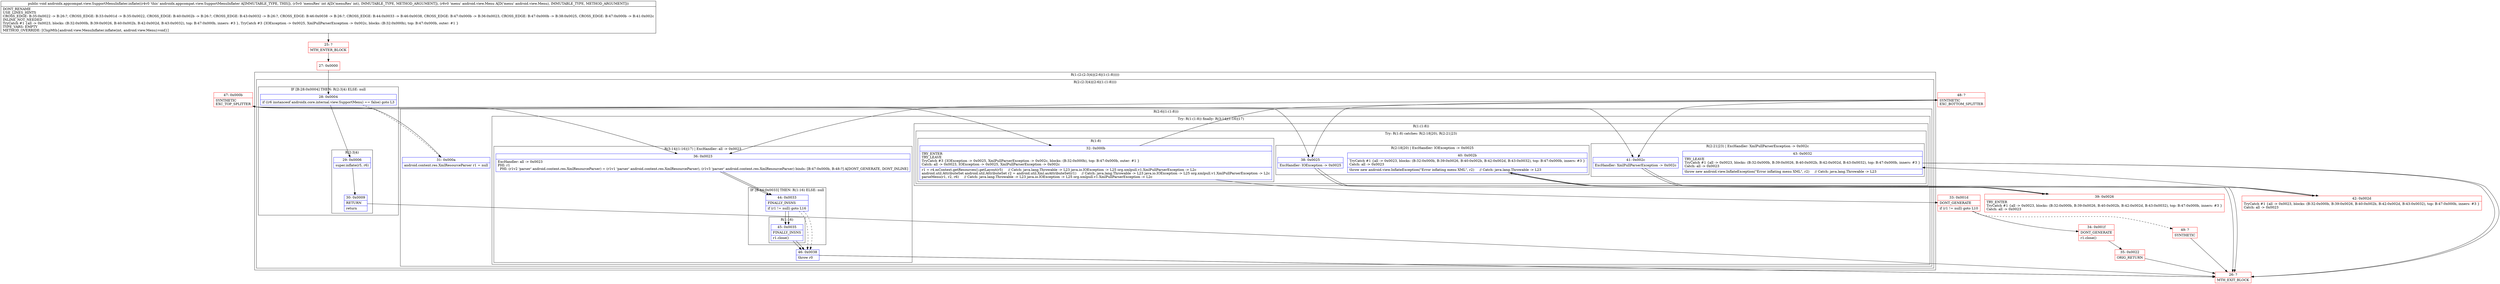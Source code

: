 digraph "CFG forandroidx.appcompat.view.SupportMenuInflater.inflate(ILandroid\/view\/Menu;)V" {
subgraph cluster_Region_1986389117 {
label = "R(1:(2:(2:3|4)|(2:6|(1:(1:8)))))";
node [shape=record,color=blue];
subgraph cluster_Region_326922278 {
label = "R(2:(2:3|4)|(2:6|(1:(1:8))))";
node [shape=record,color=blue];
subgraph cluster_IfRegion_981473093 {
label = "IF [B:28:0x0004] THEN: R(2:3|4) ELSE: null";
node [shape=record,color=blue];
Node_28 [shape=record,label="{28\:\ 0x0004|if ((r6 instanceof androidx.core.internal.view.SupportMenu) == false) goto L3\l}"];
subgraph cluster_Region_707198751 {
label = "R(2:3|4)";
node [shape=record,color=blue];
Node_29 [shape=record,label="{29\:\ 0x0006|super.inflate(r5, r6)\l}"];
Node_30 [shape=record,label="{30\:\ 0x0009|RETURN\l|return\l}"];
}
}
subgraph cluster_Region_147878843 {
label = "R(2:6|(1:(1:8)))";
node [shape=record,color=blue];
Node_31 [shape=record,label="{31\:\ 0x000a|android.content.res.XmlResourceParser r1 = null\l}"];
subgraph cluster_TryCatchRegion_1933160490 {
label = "Try: R(1:(1:8)) finally: R(3:14|(1:16)|17)";
node [shape=record,color=blue];
subgraph cluster_Region_53740331 {
label = "R(1:(1:8))";
node [shape=record,color=blue];
subgraph cluster_TryCatchRegion_968103479 {
label = "Try: R(1:8) catches: R(2:18|20), R(2:21|23)";
node [shape=record,color=blue];
subgraph cluster_Region_1933910989 {
label = "R(1:8)";
node [shape=record,color=blue];
Node_32 [shape=record,label="{32\:\ 0x000b|TRY_ENTER\lTRY_LEAVE\lTryCatch #3 \{IOException \-\> 0x0025, XmlPullParserException \-\> 0x002c, blocks: (B:32:0x000b), top: B:47:0x000b, outer: #1 \}\lCatch: all \-\> 0x0023, IOException \-\> 0x0025, XmlPullParserException \-\> 0x002c\l|r1 = r4.mContext.getResources().getLayout(r5)     \/\/ Catch: java.lang.Throwable \-\> L23 java.io.IOException \-\> L25 org.xmlpull.v1.XmlPullParserException \-\> L2c\landroid.util.AttributeSet android.util.AttributeSet r2 = android.util.Xml.asAttributeSet(r1)     \/\/ Catch: java.lang.Throwable \-\> L23 java.io.IOException \-\> L25 org.xmlpull.v1.XmlPullParserException \-\> L2c\lparseMenu(r1, r2, r6)     \/\/ Catch: java.lang.Throwable \-\> L23 java.io.IOException \-\> L25 org.xmlpull.v1.XmlPullParserException \-\> L2c\l}"];
}
subgraph cluster_Region_611829785 {
label = "R(2:18|20) | ExcHandler: IOException \-\> 0x0025\l";
node [shape=record,color=blue];
Node_38 [shape=record,label="{38\:\ 0x0025|ExcHandler: IOException \-\> 0x0025\l}"];
Node_40 [shape=record,label="{40\:\ 0x002b|TryCatch #1 \{all \-\> 0x0023, blocks: (B:32:0x000b, B:39:0x0026, B:40:0x002b, B:42:0x002d, B:43:0x0032), top: B:47:0x000b, inners: #3 \}\lCatch: all \-\> 0x0023\l|throw new android.view.InflateException(\"Error inflating menu XML\", r2)     \/\/ Catch: java.lang.Throwable \-\> L23\l}"];
}
subgraph cluster_Region_443651165 {
label = "R(2:21|23) | ExcHandler: XmlPullParserException \-\> 0x002c\l";
node [shape=record,color=blue];
Node_41 [shape=record,label="{41\:\ 0x002c|ExcHandler: XmlPullParserException \-\> 0x002c\l}"];
Node_43 [shape=record,label="{43\:\ 0x0032|TRY_LEAVE\lTryCatch #1 \{all \-\> 0x0023, blocks: (B:32:0x000b, B:39:0x0026, B:40:0x002b, B:42:0x002d, B:43:0x0032), top: B:47:0x000b, inners: #3 \}\lCatch: all \-\> 0x0023\l|throw new android.view.InflateException(\"Error inflating menu XML\", r2)     \/\/ Catch: java.lang.Throwable \-\> L23\l}"];
}
}
}
subgraph cluster_Region_964686179 {
label = "R(3:14|(1:16)|17) | ExcHandler: all \-\> 0x0023\l";
node [shape=record,color=blue];
Node_36 [shape=record,label="{36\:\ 0x0023|ExcHandler: all \-\> 0x0023\lPHI: r1 \l  PHI: (r1v2 'parser' android.content.res.XmlResourceParser) = (r1v1 'parser' android.content.res.XmlResourceParser), (r1v3 'parser' android.content.res.XmlResourceParser) binds: [B:47:0x000b, B:48:?] A[DONT_GENERATE, DONT_INLINE]\l}"];
subgraph cluster_IfRegion_1773293571 {
label = "IF [B:44:0x0033] THEN: R(1:16) ELSE: null";
node [shape=record,color=blue];
Node_44 [shape=record,label="{44\:\ 0x0033|FINALLY_INSNS\l|if (r1 != null) goto L16\l}"];
subgraph cluster_Region_1049636034 {
label = "R(1:16)";
node [shape=record,color=blue];
Node_45 [shape=record,label="{45\:\ 0x0035|FINALLY_INSNS\l|r1.close()\l}"];
}
}
Node_46 [shape=record,label="{46\:\ 0x0038|throw r0\l}"];
}
}
}
}
}
subgraph cluster_Region_443651165 {
label = "R(2:21|23) | ExcHandler: XmlPullParserException \-\> 0x002c\l";
node [shape=record,color=blue];
Node_41 [shape=record,label="{41\:\ 0x002c|ExcHandler: XmlPullParserException \-\> 0x002c\l}"];
Node_43 [shape=record,label="{43\:\ 0x0032|TRY_LEAVE\lTryCatch #1 \{all \-\> 0x0023, blocks: (B:32:0x000b, B:39:0x0026, B:40:0x002b, B:42:0x002d, B:43:0x0032), top: B:47:0x000b, inners: #3 \}\lCatch: all \-\> 0x0023\l|throw new android.view.InflateException(\"Error inflating menu XML\", r2)     \/\/ Catch: java.lang.Throwable \-\> L23\l}"];
}
subgraph cluster_Region_611829785 {
label = "R(2:18|20) | ExcHandler: IOException \-\> 0x0025\l";
node [shape=record,color=blue];
Node_38 [shape=record,label="{38\:\ 0x0025|ExcHandler: IOException \-\> 0x0025\l}"];
Node_40 [shape=record,label="{40\:\ 0x002b|TryCatch #1 \{all \-\> 0x0023, blocks: (B:32:0x000b, B:39:0x0026, B:40:0x002b, B:42:0x002d, B:43:0x0032), top: B:47:0x000b, inners: #3 \}\lCatch: all \-\> 0x0023\l|throw new android.view.InflateException(\"Error inflating menu XML\", r2)     \/\/ Catch: java.lang.Throwable \-\> L23\l}"];
}
subgraph cluster_Region_964686179 {
label = "R(3:14|(1:16)|17) | ExcHandler: all \-\> 0x0023\l";
node [shape=record,color=blue];
Node_36 [shape=record,label="{36\:\ 0x0023|ExcHandler: all \-\> 0x0023\lPHI: r1 \l  PHI: (r1v2 'parser' android.content.res.XmlResourceParser) = (r1v1 'parser' android.content.res.XmlResourceParser), (r1v3 'parser' android.content.res.XmlResourceParser) binds: [B:47:0x000b, B:48:?] A[DONT_GENERATE, DONT_INLINE]\l}"];
subgraph cluster_IfRegion_1773293571 {
label = "IF [B:44:0x0033] THEN: R(1:16) ELSE: null";
node [shape=record,color=blue];
Node_44 [shape=record,label="{44\:\ 0x0033|FINALLY_INSNS\l|if (r1 != null) goto L16\l}"];
subgraph cluster_Region_1049636034 {
label = "R(1:16)";
node [shape=record,color=blue];
Node_45 [shape=record,label="{45\:\ 0x0035|FINALLY_INSNS\l|r1.close()\l}"];
}
}
Node_46 [shape=record,label="{46\:\ 0x0038|throw r0\l}"];
}
Node_25 [shape=record,color=red,label="{25\:\ ?|MTH_ENTER_BLOCK\l}"];
Node_27 [shape=record,color=red,label="{27\:\ 0x0000}"];
Node_26 [shape=record,color=red,label="{26\:\ ?|MTH_EXIT_BLOCK\l}"];
Node_47 [shape=record,color=red,label="{47\:\ 0x000b|SYNTHETIC\lEXC_TOP_SPLITTER\l}"];
Node_33 [shape=record,color=red,label="{33\:\ 0x001d|DONT_GENERATE\l|if (r1 != null) goto L10\l}"];
Node_34 [shape=record,color=red,label="{34\:\ 0x001f|DONT_GENERATE\l|r1.close()\l}"];
Node_35 [shape=record,color=red,label="{35\:\ 0x0022|ORIG_RETURN\l}"];
Node_49 [shape=record,color=red,label="{49\:\ ?|SYNTHETIC\l}"];
Node_48 [shape=record,color=red,label="{48\:\ ?|SYNTHETIC\lEXC_BOTTOM_SPLITTER\l}"];
Node_39 [shape=record,color=red,label="{39\:\ 0x0026|TRY_ENTER\lTryCatch #1 \{all \-\> 0x0023, blocks: (B:32:0x000b, B:39:0x0026, B:40:0x002b, B:42:0x002d, B:43:0x0032), top: B:47:0x000b, inners: #3 \}\lCatch: all \-\> 0x0023\l}"];
Node_42 [shape=record,color=red,label="{42\:\ 0x002d|TryCatch #1 \{all \-\> 0x0023, blocks: (B:32:0x000b, B:39:0x0026, B:40:0x002b, B:42:0x002d, B:43:0x0032), top: B:47:0x000b, inners: #3 \}\lCatch: all \-\> 0x0023\l}"];
MethodNode[shape=record,label="{public void androidx.appcompat.view.SupportMenuInflater.inflate((r4v0 'this' androidx.appcompat.view.SupportMenuInflater A[IMMUTABLE_TYPE, THIS]), (r5v0 'menuRes' int A[D('menuRes' int), IMMUTABLE_TYPE, METHOD_ARGUMENT]), (r6v0 'menu' android.view.Menu A[D('menu' android.view.Menu), IMMUTABLE_TYPE, METHOD_ARGUMENT]))  | DONT_RENAME\lUSE_LINES_HINTS\lCROSS_EDGE: B:35:0x0022 \-\> B:26:?, CROSS_EDGE: B:33:0x001d \-\> B:35:0x0022, CROSS_EDGE: B:40:0x002b \-\> B:26:?, CROSS_EDGE: B:43:0x0032 \-\> B:26:?, CROSS_EDGE: B:46:0x0038 \-\> B:26:?, CROSS_EDGE: B:44:0x0033 \-\> B:46:0x0038, CROSS_EDGE: B:47:0x000b \-\> B:36:0x0023, CROSS_EDGE: B:47:0x000b \-\> B:38:0x0025, CROSS_EDGE: B:47:0x000b \-\> B:41:0x002c\lINLINE_NOT_NEEDED\lTryCatch #1 \{all \-\> 0x0023, blocks: (B:32:0x000b, B:39:0x0026, B:40:0x002b, B:42:0x002d, B:43:0x0032), top: B:47:0x000b, inners: #3 \}, TryCatch #3 \{IOException \-\> 0x0025, XmlPullParserException \-\> 0x002c, blocks: (B:32:0x000b), top: B:47:0x000b, outer: #1 \}\lTYPE_VARS: EMPTY\lMETHOD_OVERRIDE: [ClspMth\{android.view.MenuInflater.inflate(int, android.view.Menu):void\}]\l}"];
MethodNode -> Node_25;Node_28 -> Node_29;
Node_28 -> Node_31[style=dashed];
Node_29 -> Node_30;
Node_30 -> Node_26;
Node_31 -> Node_47;
Node_32 -> Node_33;
Node_32 -> Node_48;
Node_38 -> Node_39;
Node_40 -> Node_26;
Node_41 -> Node_42;
Node_43 -> Node_26;
Node_36 -> Node_44;
Node_44 -> Node_45;
Node_44 -> Node_46[style=dashed];
Node_45 -> Node_46;
Node_46 -> Node_26;
Node_41 -> Node_42;
Node_43 -> Node_26;
Node_38 -> Node_39;
Node_40 -> Node_26;
Node_36 -> Node_44;
Node_44 -> Node_45;
Node_44 -> Node_46[style=dashed];
Node_45 -> Node_46;
Node_46 -> Node_26;
Node_25 -> Node_27;
Node_27 -> Node_28;
Node_47 -> Node_32;
Node_47 -> Node_36;
Node_47 -> Node_38;
Node_47 -> Node_41;
Node_33 -> Node_34;
Node_33 -> Node_49[style=dashed];
Node_34 -> Node_35;
Node_35 -> Node_26;
Node_49 -> Node_26;
Node_48 -> Node_38;
Node_48 -> Node_41;
Node_48 -> Node_36;
Node_39 -> Node_40;
Node_42 -> Node_43;
}

